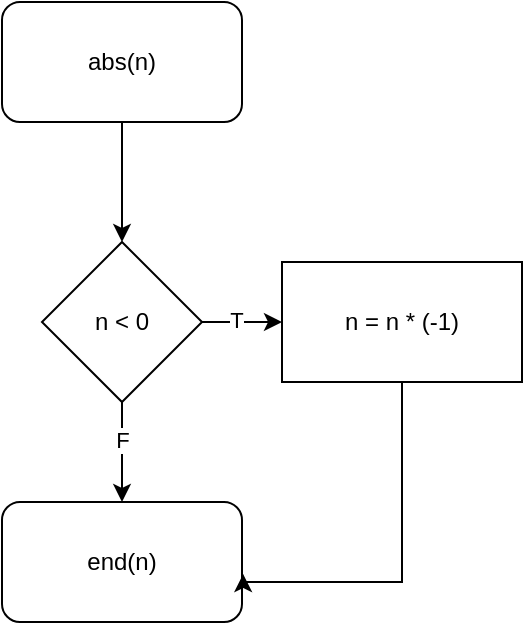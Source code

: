 <mxfile version="20.6.0" type="device"><diagram id="C5RBs43oDa-KdzZeNtuy" name="Page-1"><mxGraphModel dx="920" dy="512" grid="1" gridSize="10" guides="1" tooltips="1" connect="1" arrows="1" fold="1" page="1" pageScale="1" pageWidth="827" pageHeight="1169" math="0" shadow="0"><root><mxCell id="WIyWlLk6GJQsqaUBKTNV-0"/><mxCell id="WIyWlLk6GJQsqaUBKTNV-1" parent="WIyWlLk6GJQsqaUBKTNV-0"/><mxCell id="TfIj-9kPMgZvlqBrT5F6-58" style="edgeStyle=orthogonalEdgeStyle;rounded=0;orthogonalLoop=1;jettySize=auto;html=1;" edge="1" parent="WIyWlLk6GJQsqaUBKTNV-1" source="TfIj-9kPMgZvlqBrT5F6-0" target="TfIj-9kPMgZvlqBrT5F6-33"><mxGeometry relative="1" as="geometry"/></mxCell><mxCell id="TfIj-9kPMgZvlqBrT5F6-0" value="abs(n)" style="rounded=1;whiteSpace=wrap;html=1;" vertex="1" parent="WIyWlLk6GJQsqaUBKTNV-1"><mxGeometry x="300" y="150" width="120" height="60" as="geometry"/></mxCell><mxCell id="TfIj-9kPMgZvlqBrT5F6-17" value="end(n)" style="rounded=1;whiteSpace=wrap;html=1;" vertex="1" parent="WIyWlLk6GJQsqaUBKTNV-1"><mxGeometry x="300" y="400" width="120" height="60" as="geometry"/></mxCell><mxCell id="TfIj-9kPMgZvlqBrT5F6-37" style="edgeStyle=orthogonalEdgeStyle;rounded=0;orthogonalLoop=1;jettySize=auto;html=1;entryX=0;entryY=0.5;entryDx=0;entryDy=0;" edge="1" parent="WIyWlLk6GJQsqaUBKTNV-1" source="TfIj-9kPMgZvlqBrT5F6-33" target="TfIj-9kPMgZvlqBrT5F6-36"><mxGeometry relative="1" as="geometry"/></mxCell><mxCell id="TfIj-9kPMgZvlqBrT5F6-42" value="T" style="edgeLabel;html=1;align=center;verticalAlign=middle;resizable=0;points=[];" vertex="1" connectable="0" parent="TfIj-9kPMgZvlqBrT5F6-37"><mxGeometry x="-0.161" y="1" relative="1" as="geometry"><mxPoint as="offset"/></mxGeometry></mxCell><mxCell id="TfIj-9kPMgZvlqBrT5F6-59" style="edgeStyle=orthogonalEdgeStyle;rounded=0;orthogonalLoop=1;jettySize=auto;html=1;entryX=0.5;entryY=0;entryDx=0;entryDy=0;" edge="1" parent="WIyWlLk6GJQsqaUBKTNV-1" source="TfIj-9kPMgZvlqBrT5F6-33" target="TfIj-9kPMgZvlqBrT5F6-17"><mxGeometry relative="1" as="geometry"/></mxCell><mxCell id="TfIj-9kPMgZvlqBrT5F6-62" value="F" style="edgeLabel;html=1;align=center;verticalAlign=middle;resizable=0;points=[];" vertex="1" connectable="0" parent="TfIj-9kPMgZvlqBrT5F6-59"><mxGeometry x="-0.254" relative="1" as="geometry"><mxPoint as="offset"/></mxGeometry></mxCell><mxCell id="TfIj-9kPMgZvlqBrT5F6-33" value="n &amp;lt; 0" style="rhombus;whiteSpace=wrap;html=1;" vertex="1" parent="WIyWlLk6GJQsqaUBKTNV-1"><mxGeometry x="320" y="270" width="80" height="80" as="geometry"/></mxCell><mxCell id="TfIj-9kPMgZvlqBrT5F6-61" style="edgeStyle=orthogonalEdgeStyle;rounded=0;orthogonalLoop=1;jettySize=auto;html=1;entryX=1.005;entryY=0.601;entryDx=0;entryDy=0;entryPerimeter=0;" edge="1" parent="WIyWlLk6GJQsqaUBKTNV-1" source="TfIj-9kPMgZvlqBrT5F6-36" target="TfIj-9kPMgZvlqBrT5F6-17"><mxGeometry relative="1" as="geometry"><Array as="points"><mxPoint x="500" y="440"/><mxPoint x="421" y="440"/></Array></mxGeometry></mxCell><mxCell id="TfIj-9kPMgZvlqBrT5F6-36" value="n = n * (-1)" style="rounded=0;whiteSpace=wrap;html=1;" vertex="1" parent="WIyWlLk6GJQsqaUBKTNV-1"><mxGeometry x="440" y="280" width="120" height="60" as="geometry"/></mxCell></root></mxGraphModel></diagram></mxfile>
